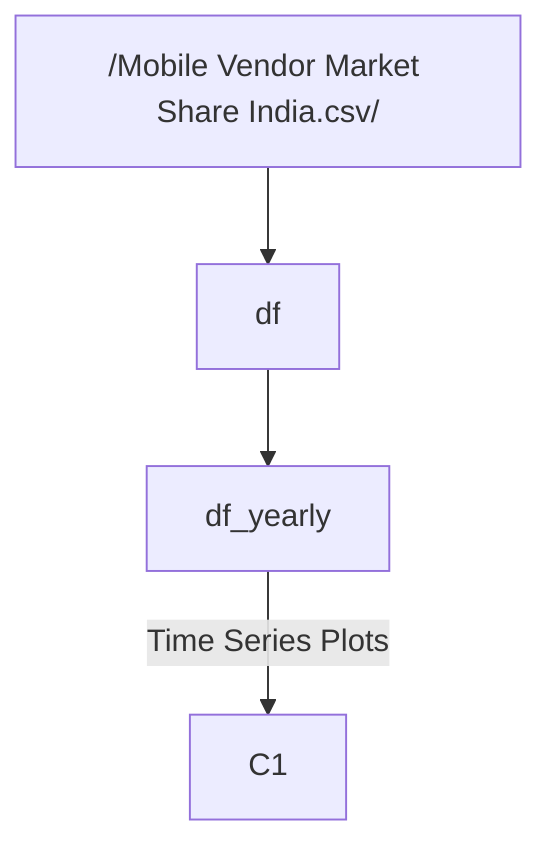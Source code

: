 flowchart TD

%% Data Source Node
A1["/Mobile Vendor Market Share India.csv/"] 
%% Represents the CSV data source containing mobile vendor market share data in India.

%% Data Frame Creation
B1["df"]
%% Represents the DataFrame created by reading the CSV file, containing the mobile vendor market share data.
A1 --> B1

%% Data Aggregation Transformation
B2["df_yearly"]
%% Represents the yearly aggregated DataFrame.
B1 --> B2

%% Data Flow to Visualizations
%% (Note: Visualization nodes are implied as part of the workflow but are not explicitly detailed within this context)
B2 --> |"Time Series Plots"| C1
%% Represents the flow of data used in generating various time series plots for analysis.